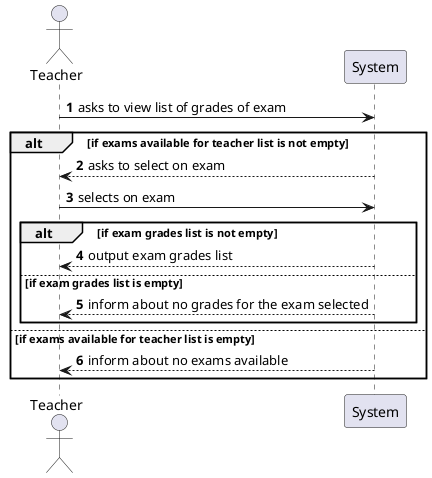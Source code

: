 @startuml
'https://plantuml.com/sequence-diagram

actor Teacher as Actor

autonumber

Actor -> System : asks to view list of grades of exam
alt if exams available for teacher list is not empty
    Actor <-- System : asks to select on exam
    Actor -> System : selects on exam
    alt if exam grades list is not empty
        Actor <-- System : output exam grades list
    else if exam grades list is empty
        Actor <-- System : inform about no grades for the exam selected
    end
else if exams available for teacher list is empty
    Actor <-- System : inform about no exams available
end

@enduml